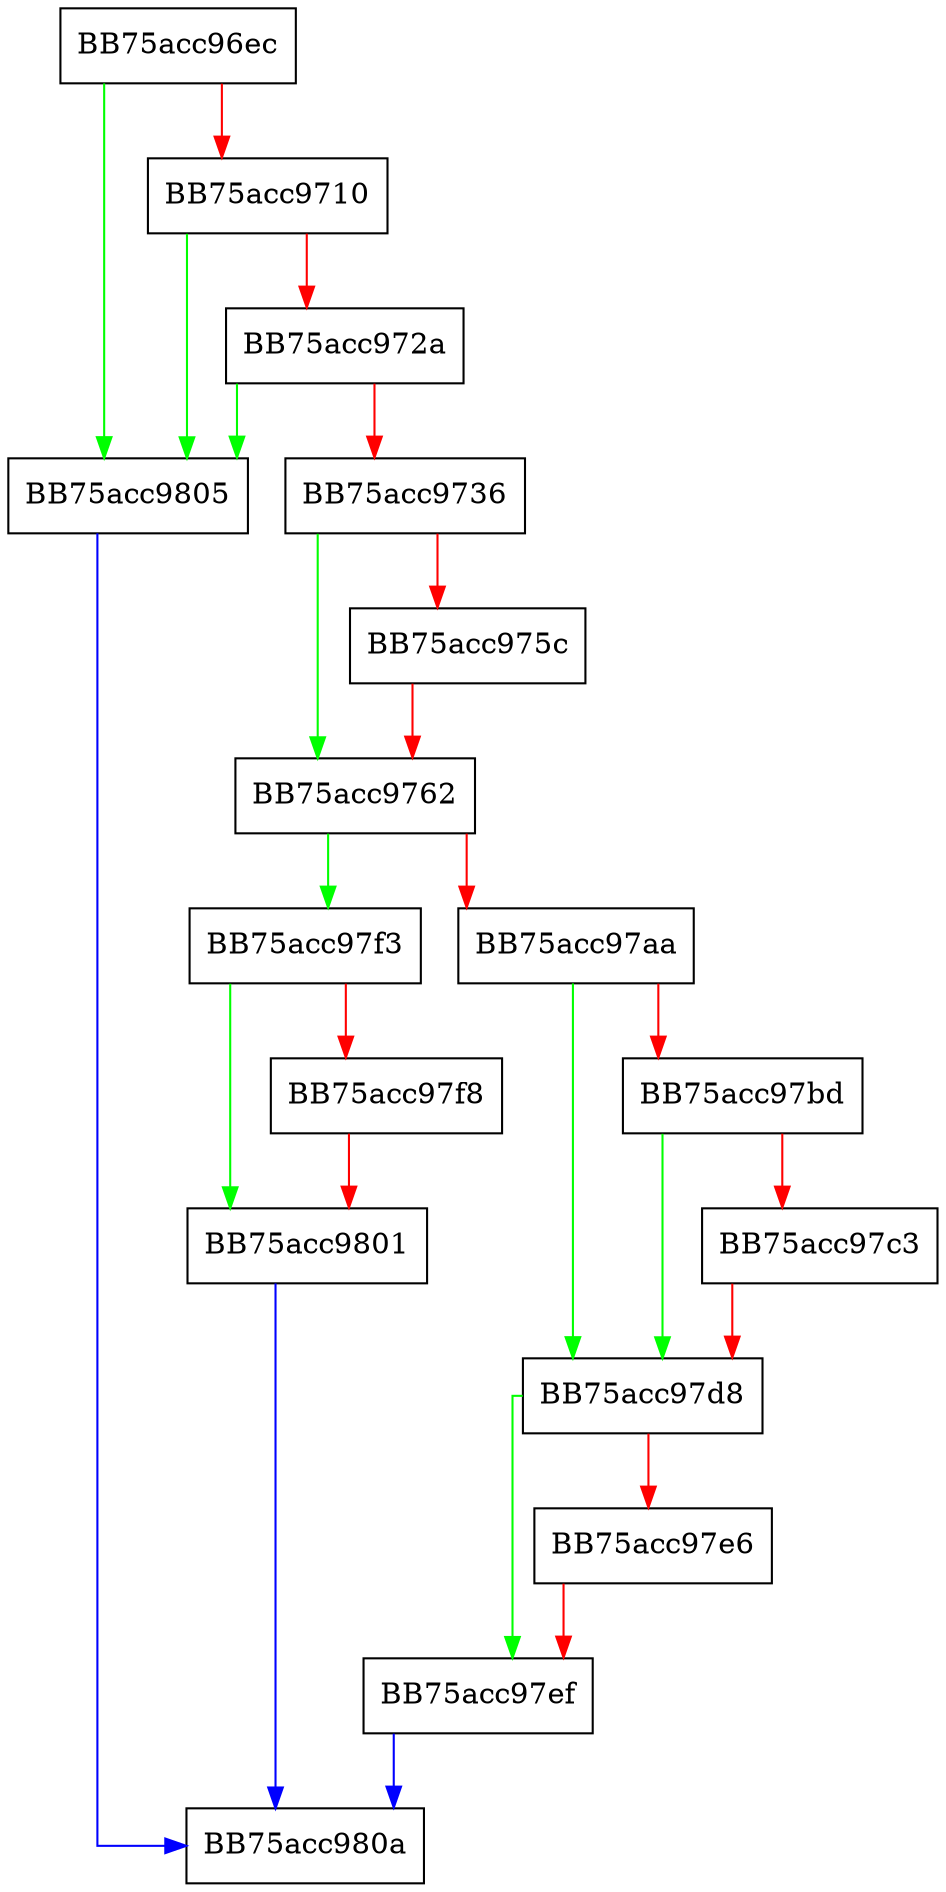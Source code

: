 digraph OpenNamespaceFromPath {
  node [shape="box"];
  graph [splines=ortho];
  BB75acc96ec -> BB75acc9805 [color="green"];
  BB75acc96ec -> BB75acc9710 [color="red"];
  BB75acc9710 -> BB75acc9805 [color="green"];
  BB75acc9710 -> BB75acc972a [color="red"];
  BB75acc972a -> BB75acc9805 [color="green"];
  BB75acc972a -> BB75acc9736 [color="red"];
  BB75acc9736 -> BB75acc9762 [color="green"];
  BB75acc9736 -> BB75acc975c [color="red"];
  BB75acc975c -> BB75acc9762 [color="red"];
  BB75acc9762 -> BB75acc97f3 [color="green"];
  BB75acc9762 -> BB75acc97aa [color="red"];
  BB75acc97aa -> BB75acc97d8 [color="green"];
  BB75acc97aa -> BB75acc97bd [color="red"];
  BB75acc97bd -> BB75acc97d8 [color="green"];
  BB75acc97bd -> BB75acc97c3 [color="red"];
  BB75acc97c3 -> BB75acc97d8 [color="red"];
  BB75acc97d8 -> BB75acc97ef [color="green"];
  BB75acc97d8 -> BB75acc97e6 [color="red"];
  BB75acc97e6 -> BB75acc97ef [color="red"];
  BB75acc97ef -> BB75acc980a [color="blue"];
  BB75acc97f3 -> BB75acc9801 [color="green"];
  BB75acc97f3 -> BB75acc97f8 [color="red"];
  BB75acc97f8 -> BB75acc9801 [color="red"];
  BB75acc9801 -> BB75acc980a [color="blue"];
  BB75acc9805 -> BB75acc980a [color="blue"];
}